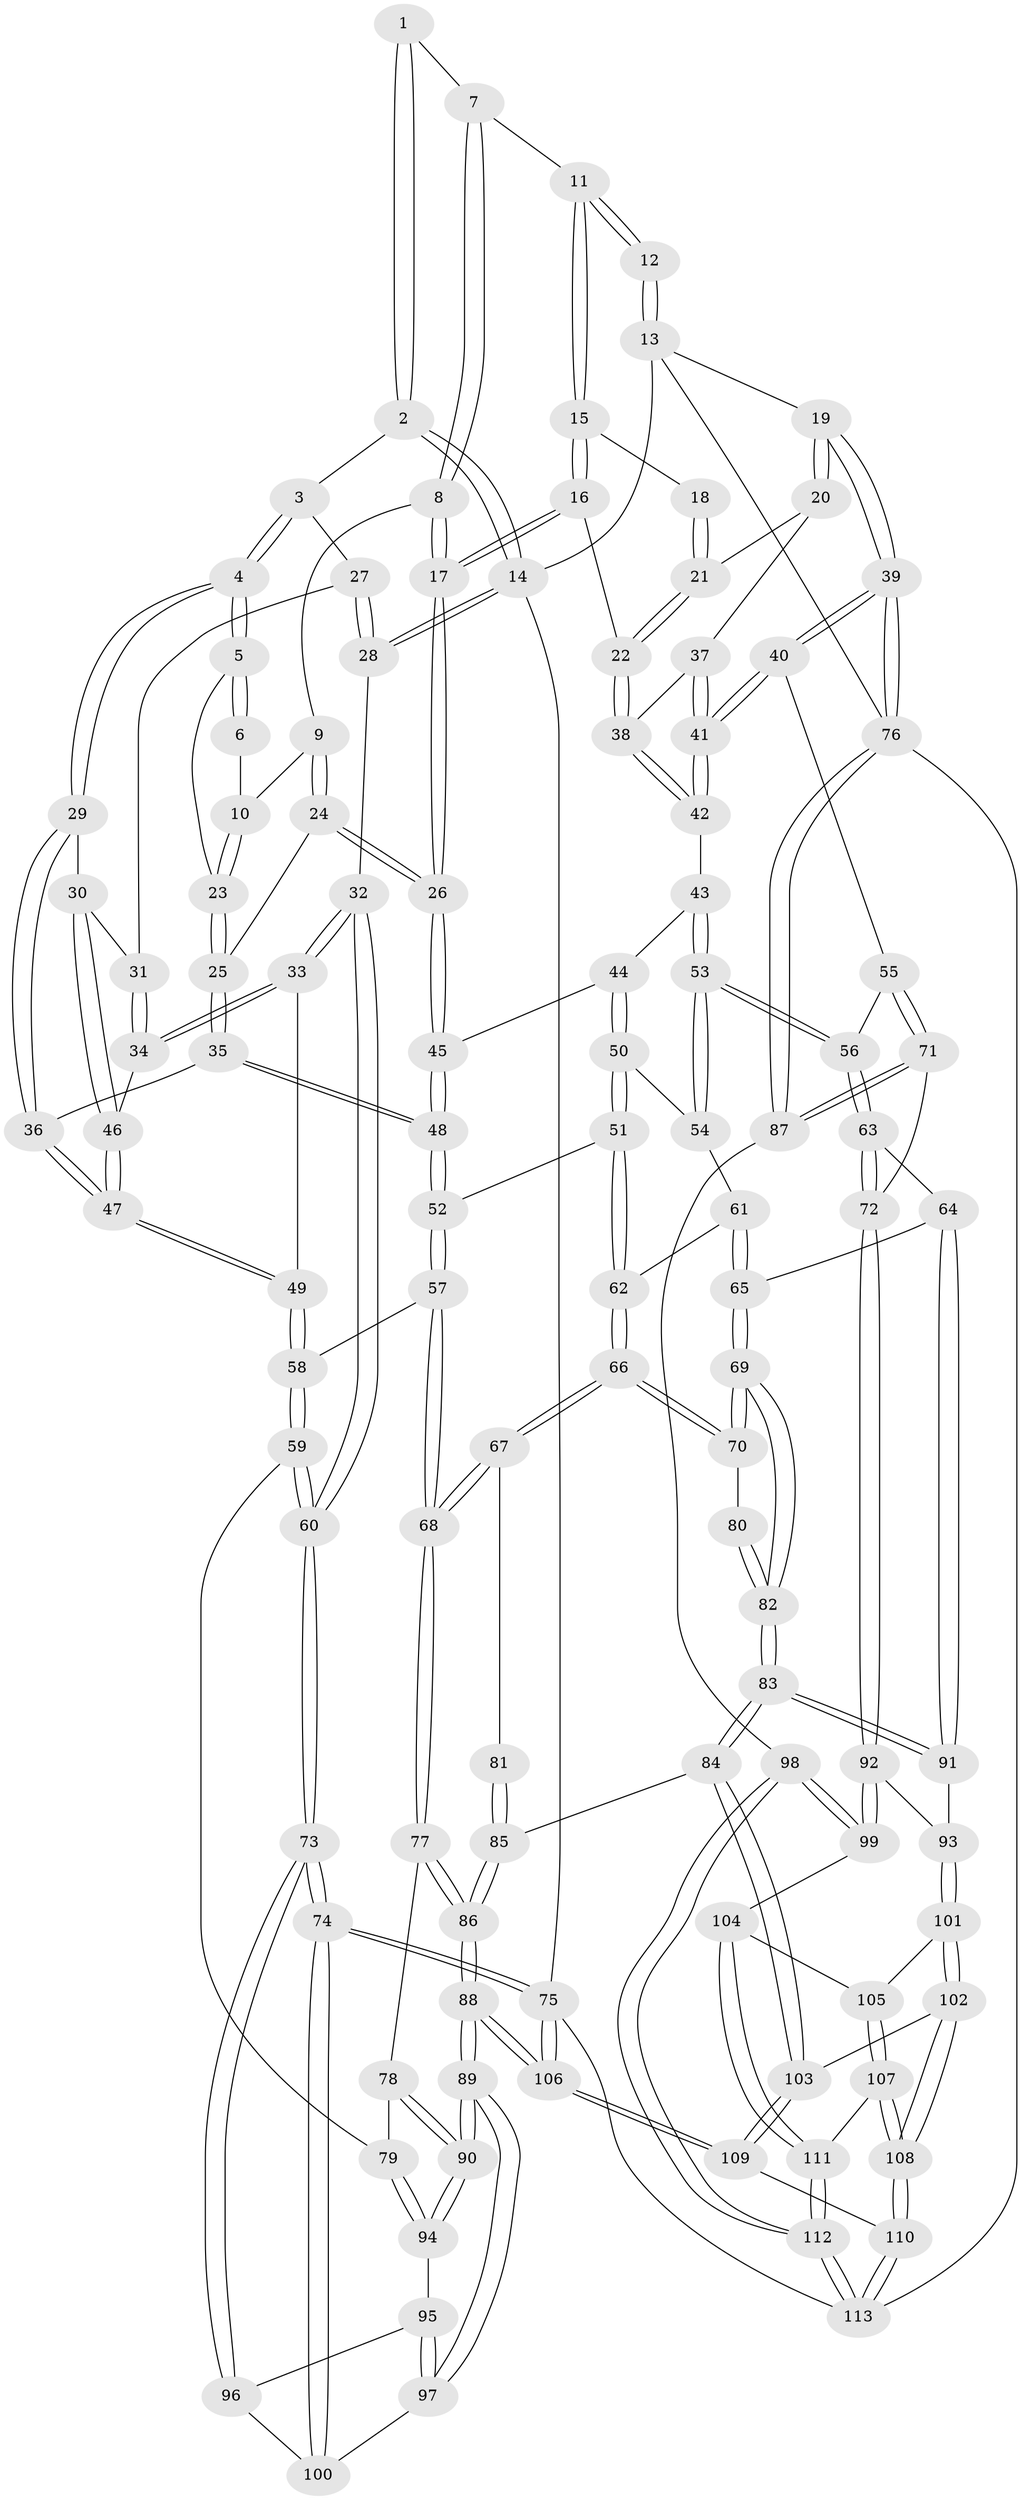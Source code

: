 // coarse degree distribution, {4: 0.30357142857142855, 2: 0.017857142857142856, 3: 0.23214285714285715, 5: 0.32142857142857145, 8: 0.03571428571428571, 6: 0.03571428571428571, 7: 0.03571428571428571, 9: 0.017857142857142856}
// Generated by graph-tools (version 1.1) at 2025/06/03/04/25 22:06:55]
// undirected, 113 vertices, 279 edges
graph export_dot {
graph [start="1"]
  node [color=gray90,style=filled];
  1 [pos="+0.3905366272706948+0"];
  2 [pos="+0.018225296805574852+0"];
  3 [pos="+0.14710476257055233+0.008025082686435838"];
  4 [pos="+0.25428942303569757+0.12118813741586278"];
  5 [pos="+0.32350474034169935+0.1070453530848284"];
  6 [pos="+0.3444196625250807+0.02944678336350675"];
  7 [pos="+0.5595552087770509+0"];
  8 [pos="+0.5391994566386853+0"];
  9 [pos="+0.493373433482907+0.04907697019169547"];
  10 [pos="+0.47450139230768756+0.0566298297801842"];
  11 [pos="+0.6092898355661859+0"];
  12 [pos="+1+0"];
  13 [pos="+1+0"];
  14 [pos="+0+0"];
  15 [pos="+0.7249992149135654+0.0575649913442701"];
  16 [pos="+0.7407085890249469+0.1503434788426873"];
  17 [pos="+0.6565771449976302+0.17154911156002584"];
  18 [pos="+0.8469162793023669+0.00944369110307246"];
  19 [pos="+1+0"];
  20 [pos="+0.9615607995697327+0.12456454582575477"];
  21 [pos="+0.8267786262408097+0.08625360272728201"];
  22 [pos="+0.7411285357365469+0.15052260633014453"];
  23 [pos="+0.34760788518482977+0.11574249880169256"];
  24 [pos="+0.5030568839727099+0.11684105814728966"];
  25 [pos="+0.4125285637165248+0.206098520161922"];
  26 [pos="+0.5984285710194494+0.2195049623745832"];
  27 [pos="+0.10172889152397657+0.10866420039835323"];
  28 [pos="+0+0.20342587290950398"];
  29 [pos="+0.24573014286772749+0.16147374702020517"];
  30 [pos="+0.19687413397125114+0.2094842641293564"];
  31 [pos="+0.09932460830342292+0.12594284568429215"];
  32 [pos="+0+0.28815656753153324"];
  33 [pos="+0+0.26134839847816504"];
  34 [pos="+0.07526565309570173+0.21406143754119153"];
  35 [pos="+0.41772475973511297+0.3006361420224644"];
  36 [pos="+0.30662817721722635+0.2518481007264925"];
  37 [pos="+0.9273005577166935+0.1736854122809492"];
  38 [pos="+0.7904726181305446+0.2068909977989591"];
  39 [pos="+1+0.4569393529870263"];
  40 [pos="+1+0.42949798163503866"];
  41 [pos="+0.9591589061761272+0.326514004988825"];
  42 [pos="+0.7982874128758362+0.30214747562218963"];
  43 [pos="+0.7779669002000453+0.32987459222017873"];
  44 [pos="+0.623001094277584+0.2821865861154498"];
  45 [pos="+0.5964851906909858+0.2252599033968547"];
  46 [pos="+0.17863109957280696+0.23195112107983562"];
  47 [pos="+0.19483929343671116+0.33798283691465625"];
  48 [pos="+0.4218575983059044+0.30771083550299055"];
  49 [pos="+0.18745014218085798+0.3759391183271059"];
  50 [pos="+0.6124520009503727+0.3777513361496701"];
  51 [pos="+0.5022506493383816+0.4393286814166395"];
  52 [pos="+0.4155327972021876+0.385262631867612"];
  53 [pos="+0.7560578564032056+0.44190643686950376"];
  54 [pos="+0.7156540655895778+0.43097545314352353"];
  55 [pos="+0.8508512503280363+0.4651948749284375"];
  56 [pos="+0.7601681340706561+0.4506391744795097"];
  57 [pos="+0.30723428261174374+0.4532065546800856"];
  58 [pos="+0.19226338167610166+0.39466408990642116"];
  59 [pos="+0.0002691378492630035+0.5282652116442706"];
  60 [pos="+0+0.5417343078066824"];
  61 [pos="+0.5770543019545636+0.4930876617055312"];
  62 [pos="+0.5024689379722276+0.43983079675807335"];
  63 [pos="+0.7246843433227242+0.562731891494748"];
  64 [pos="+0.665877290972214+0.5823931410123422"];
  65 [pos="+0.6320049967707406+0.5690507680938023"];
  66 [pos="+0.48838615193737384+0.5563253239778119"];
  67 [pos="+0.35780691029898404+0.5461249374401191"];
  68 [pos="+0.3036622534722886+0.5157929387637845"];
  69 [pos="+0.5035170129017579+0.6144231499606706"];
  70 [pos="+0.4884346730113766+0.556676956922157"];
  71 [pos="+0.8797495315114966+0.6420183205082499"];
  72 [pos="+0.787246202806593+0.6310806450343727"];
  73 [pos="+0+0.7461847145395248"];
  74 [pos="+0+1"];
  75 [pos="+0+1"];
  76 [pos="+1+0.7295990249227081"];
  77 [pos="+0.29015630618348504+0.5467054070818499"];
  78 [pos="+0.19752518114635992+0.5940437522103765"];
  79 [pos="+0.12890036523085263+0.5971627088784718"];
  80 [pos="+0.39933251823471055+0.5834853351802345"];
  81 [pos="+0.3980969793502329+0.5829537774544239"];
  82 [pos="+0.49024517972408177+0.6531561608497644"];
  83 [pos="+0.48297945045313156+0.7152409374373133"];
  84 [pos="+0.4519084063660272+0.7673653169215541"];
  85 [pos="+0.38282948317215937+0.7704322106659052"];
  86 [pos="+0.3565127572155289+0.7733271361737515"];
  87 [pos="+1+0.7397889666078975"];
  88 [pos="+0.3236477998977413+0.7944492901821395"];
  89 [pos="+0.25821456133509996+0.7636532709119689"];
  90 [pos="+0.23376422826720852+0.7343282689746797"];
  91 [pos="+0.6353070841913377+0.6732274346214987"];
  92 [pos="+0.7365170454712294+0.7554430815729115"];
  93 [pos="+0.6855722638492586+0.7510223767452776"];
  94 [pos="+0.13981759563984525+0.6848130205367821"];
  95 [pos="+0.12474682844534506+0.7023061303651481"];
  96 [pos="+0.10396520811309637+0.7110962510462384"];
  97 [pos="+0.14809359753530282+0.7788398071113047"];
  98 [pos="+1+0.786011158969367"];
  99 [pos="+0.7861004276167842+0.8151222069318728"];
  100 [pos="+0.1165387495028137+0.796319737571957"];
  101 [pos="+0.6011100402503815+0.821934993175086"];
  102 [pos="+0.5330191066883258+0.8216373985337042"];
  103 [pos="+0.46429271504099806+0.7796942269619475"];
  104 [pos="+0.7631767740387615+0.8650767333511681"];
  105 [pos="+0.6079884633445266+0.8288106659372052"];
  106 [pos="+0.1554704145131719+1"];
  107 [pos="+0.6683699775167815+0.9250469785355826"];
  108 [pos="+0.5895133645142575+1"];
  109 [pos="+0.4392523026150131+1"];
  110 [pos="+0.5877749529263266+1"];
  111 [pos="+0.7609158451895389+0.8756240334609128"];
  112 [pos="+0.8260207894780568+1"];
  113 [pos="+0.7798833630978717+1"];
  1 -- 2;
  1 -- 2;
  1 -- 7;
  2 -- 3;
  2 -- 14;
  2 -- 14;
  3 -- 4;
  3 -- 4;
  3 -- 27;
  4 -- 5;
  4 -- 5;
  4 -- 29;
  4 -- 29;
  5 -- 6;
  5 -- 6;
  5 -- 23;
  6 -- 10;
  7 -- 8;
  7 -- 8;
  7 -- 11;
  8 -- 9;
  8 -- 17;
  8 -- 17;
  9 -- 10;
  9 -- 24;
  9 -- 24;
  10 -- 23;
  10 -- 23;
  11 -- 12;
  11 -- 12;
  11 -- 15;
  11 -- 15;
  12 -- 13;
  12 -- 13;
  13 -- 14;
  13 -- 19;
  13 -- 76;
  14 -- 28;
  14 -- 28;
  14 -- 75;
  15 -- 16;
  15 -- 16;
  15 -- 18;
  16 -- 17;
  16 -- 17;
  16 -- 22;
  17 -- 26;
  17 -- 26;
  18 -- 21;
  18 -- 21;
  19 -- 20;
  19 -- 20;
  19 -- 39;
  19 -- 39;
  20 -- 21;
  20 -- 37;
  21 -- 22;
  21 -- 22;
  22 -- 38;
  22 -- 38;
  23 -- 25;
  23 -- 25;
  24 -- 25;
  24 -- 26;
  24 -- 26;
  25 -- 35;
  25 -- 35;
  26 -- 45;
  26 -- 45;
  27 -- 28;
  27 -- 28;
  27 -- 31;
  28 -- 32;
  29 -- 30;
  29 -- 36;
  29 -- 36;
  30 -- 31;
  30 -- 46;
  30 -- 46;
  31 -- 34;
  31 -- 34;
  32 -- 33;
  32 -- 33;
  32 -- 60;
  32 -- 60;
  33 -- 34;
  33 -- 34;
  33 -- 49;
  34 -- 46;
  35 -- 36;
  35 -- 48;
  35 -- 48;
  36 -- 47;
  36 -- 47;
  37 -- 38;
  37 -- 41;
  37 -- 41;
  38 -- 42;
  38 -- 42;
  39 -- 40;
  39 -- 40;
  39 -- 76;
  39 -- 76;
  40 -- 41;
  40 -- 41;
  40 -- 55;
  41 -- 42;
  41 -- 42;
  42 -- 43;
  43 -- 44;
  43 -- 53;
  43 -- 53;
  44 -- 45;
  44 -- 50;
  44 -- 50;
  45 -- 48;
  45 -- 48;
  46 -- 47;
  46 -- 47;
  47 -- 49;
  47 -- 49;
  48 -- 52;
  48 -- 52;
  49 -- 58;
  49 -- 58;
  50 -- 51;
  50 -- 51;
  50 -- 54;
  51 -- 52;
  51 -- 62;
  51 -- 62;
  52 -- 57;
  52 -- 57;
  53 -- 54;
  53 -- 54;
  53 -- 56;
  53 -- 56;
  54 -- 61;
  55 -- 56;
  55 -- 71;
  55 -- 71;
  56 -- 63;
  56 -- 63;
  57 -- 58;
  57 -- 68;
  57 -- 68;
  58 -- 59;
  58 -- 59;
  59 -- 60;
  59 -- 60;
  59 -- 79;
  60 -- 73;
  60 -- 73;
  61 -- 62;
  61 -- 65;
  61 -- 65;
  62 -- 66;
  62 -- 66;
  63 -- 64;
  63 -- 72;
  63 -- 72;
  64 -- 65;
  64 -- 91;
  64 -- 91;
  65 -- 69;
  65 -- 69;
  66 -- 67;
  66 -- 67;
  66 -- 70;
  66 -- 70;
  67 -- 68;
  67 -- 68;
  67 -- 81;
  68 -- 77;
  68 -- 77;
  69 -- 70;
  69 -- 70;
  69 -- 82;
  69 -- 82;
  70 -- 80;
  71 -- 72;
  71 -- 87;
  71 -- 87;
  72 -- 92;
  72 -- 92;
  73 -- 74;
  73 -- 74;
  73 -- 96;
  73 -- 96;
  74 -- 75;
  74 -- 75;
  74 -- 100;
  74 -- 100;
  75 -- 106;
  75 -- 106;
  75 -- 113;
  76 -- 87;
  76 -- 87;
  76 -- 113;
  77 -- 78;
  77 -- 86;
  77 -- 86;
  78 -- 79;
  78 -- 90;
  78 -- 90;
  79 -- 94;
  79 -- 94;
  80 -- 82;
  80 -- 82;
  81 -- 85;
  81 -- 85;
  82 -- 83;
  82 -- 83;
  83 -- 84;
  83 -- 84;
  83 -- 91;
  83 -- 91;
  84 -- 85;
  84 -- 103;
  84 -- 103;
  85 -- 86;
  85 -- 86;
  86 -- 88;
  86 -- 88;
  87 -- 98;
  88 -- 89;
  88 -- 89;
  88 -- 106;
  88 -- 106;
  89 -- 90;
  89 -- 90;
  89 -- 97;
  89 -- 97;
  90 -- 94;
  90 -- 94;
  91 -- 93;
  92 -- 93;
  92 -- 99;
  92 -- 99;
  93 -- 101;
  93 -- 101;
  94 -- 95;
  95 -- 96;
  95 -- 97;
  95 -- 97;
  96 -- 100;
  97 -- 100;
  98 -- 99;
  98 -- 99;
  98 -- 112;
  98 -- 112;
  99 -- 104;
  101 -- 102;
  101 -- 102;
  101 -- 105;
  102 -- 103;
  102 -- 108;
  102 -- 108;
  103 -- 109;
  103 -- 109;
  104 -- 105;
  104 -- 111;
  104 -- 111;
  105 -- 107;
  105 -- 107;
  106 -- 109;
  106 -- 109;
  107 -- 108;
  107 -- 108;
  107 -- 111;
  108 -- 110;
  108 -- 110;
  109 -- 110;
  110 -- 113;
  110 -- 113;
  111 -- 112;
  111 -- 112;
  112 -- 113;
  112 -- 113;
}
